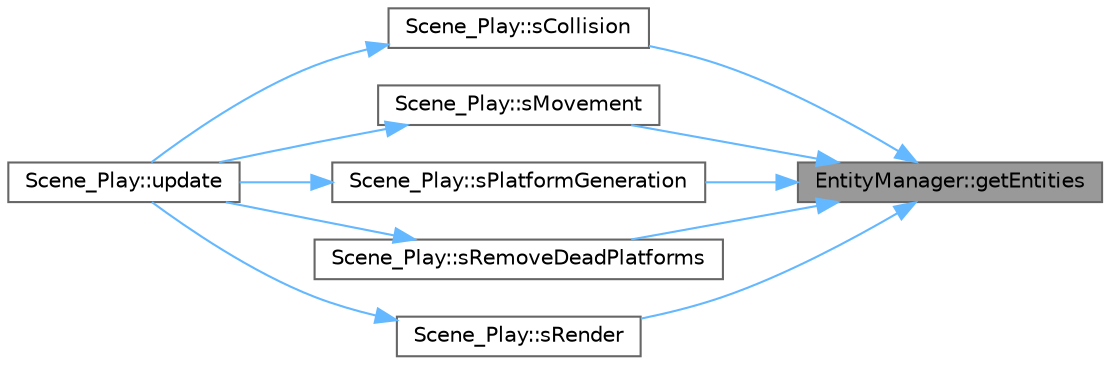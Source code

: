 digraph "EntityManager::getEntities"
{
 // LATEX_PDF_SIZE
  bgcolor="transparent";
  edge [fontname=Helvetica,fontsize=10,labelfontname=Helvetica,labelfontsize=10];
  node [fontname=Helvetica,fontsize=10,shape=box,height=0.2,width=0.4];
  rankdir="RL";
  Node1 [id="Node000001",label="EntityManager::getEntities",height=0.2,width=0.4,color="gray40", fillcolor="grey60", style="filled", fontcolor="black",tooltip="adds a reference to a new entity into the entity vector"];
  Node1 -> Node2 [id="edge1_Node000001_Node000002",dir="back",color="steelblue1",style="solid",tooltip=" "];
  Node2 [id="Node000002",label="Scene_Play::sCollision",height=0.2,width=0.4,color="grey40", fillcolor="white", style="filled",URL="$class_scene___play.html#aec1850ef08cb92b5c6db6cba02dec399",tooltip=" "];
  Node2 -> Node3 [id="edge2_Node000002_Node000003",dir="back",color="steelblue1",style="solid",tooltip=" "];
  Node3 [id="Node000003",label="Scene_Play::update",height=0.2,width=0.4,color="grey40", fillcolor="white", style="filled",URL="$class_scene___play.html#a416e630ef10fac7e34855babea499700",tooltip="constructor that receives a pointer to the game engine"];
  Node1 -> Node4 [id="edge3_Node000001_Node000004",dir="back",color="steelblue1",style="solid",tooltip=" "];
  Node4 [id="Node000004",label="Scene_Play::sMovement",height=0.2,width=0.4,color="grey40", fillcolor="white", style="filled",URL="$class_scene___play.html#ae80c24b0bb449025d718c9b6dba8d619",tooltip=" "];
  Node4 -> Node3 [id="edge4_Node000004_Node000003",dir="back",color="steelblue1",style="solid",tooltip=" "];
  Node1 -> Node5 [id="edge5_Node000001_Node000005",dir="back",color="steelblue1",style="solid",tooltip=" "];
  Node5 [id="Node000005",label="Scene_Play::sPlatformGeneration",height=0.2,width=0.4,color="grey40", fillcolor="white", style="filled",URL="$class_scene___play.html#a847a279015aea29bee3860e7ffd509ce",tooltip=" "];
  Node5 -> Node3 [id="edge6_Node000005_Node000003",dir="back",color="steelblue1",style="solid",tooltip=" "];
  Node1 -> Node6 [id="edge7_Node000001_Node000006",dir="back",color="steelblue1",style="solid",tooltip=" "];
  Node6 [id="Node000006",label="Scene_Play::sRemoveDeadPlatforms",height=0.2,width=0.4,color="grey40", fillcolor="white", style="filled",URL="$class_scene___play.html#a0e84bcf37aa08a9f6abd7c3cddf65f40",tooltip=" "];
  Node6 -> Node3 [id="edge8_Node000006_Node000003",dir="back",color="steelblue1",style="solid",tooltip=" "];
  Node1 -> Node7 [id="edge9_Node000001_Node000007",dir="back",color="steelblue1",style="solid",tooltip=" "];
  Node7 [id="Node000007",label="Scene_Play::sRender",height=0.2,width=0.4,color="grey40", fillcolor="white", style="filled",URL="$class_scene___play.html#a6ab634d841861b45bb684b6e8ce899a2",tooltip="pure virtual method to render everything in the window in every frame="];
  Node7 -> Node3 [id="edge10_Node000007_Node000003",dir="back",color="steelblue1",style="solid",tooltip=" "];
}
